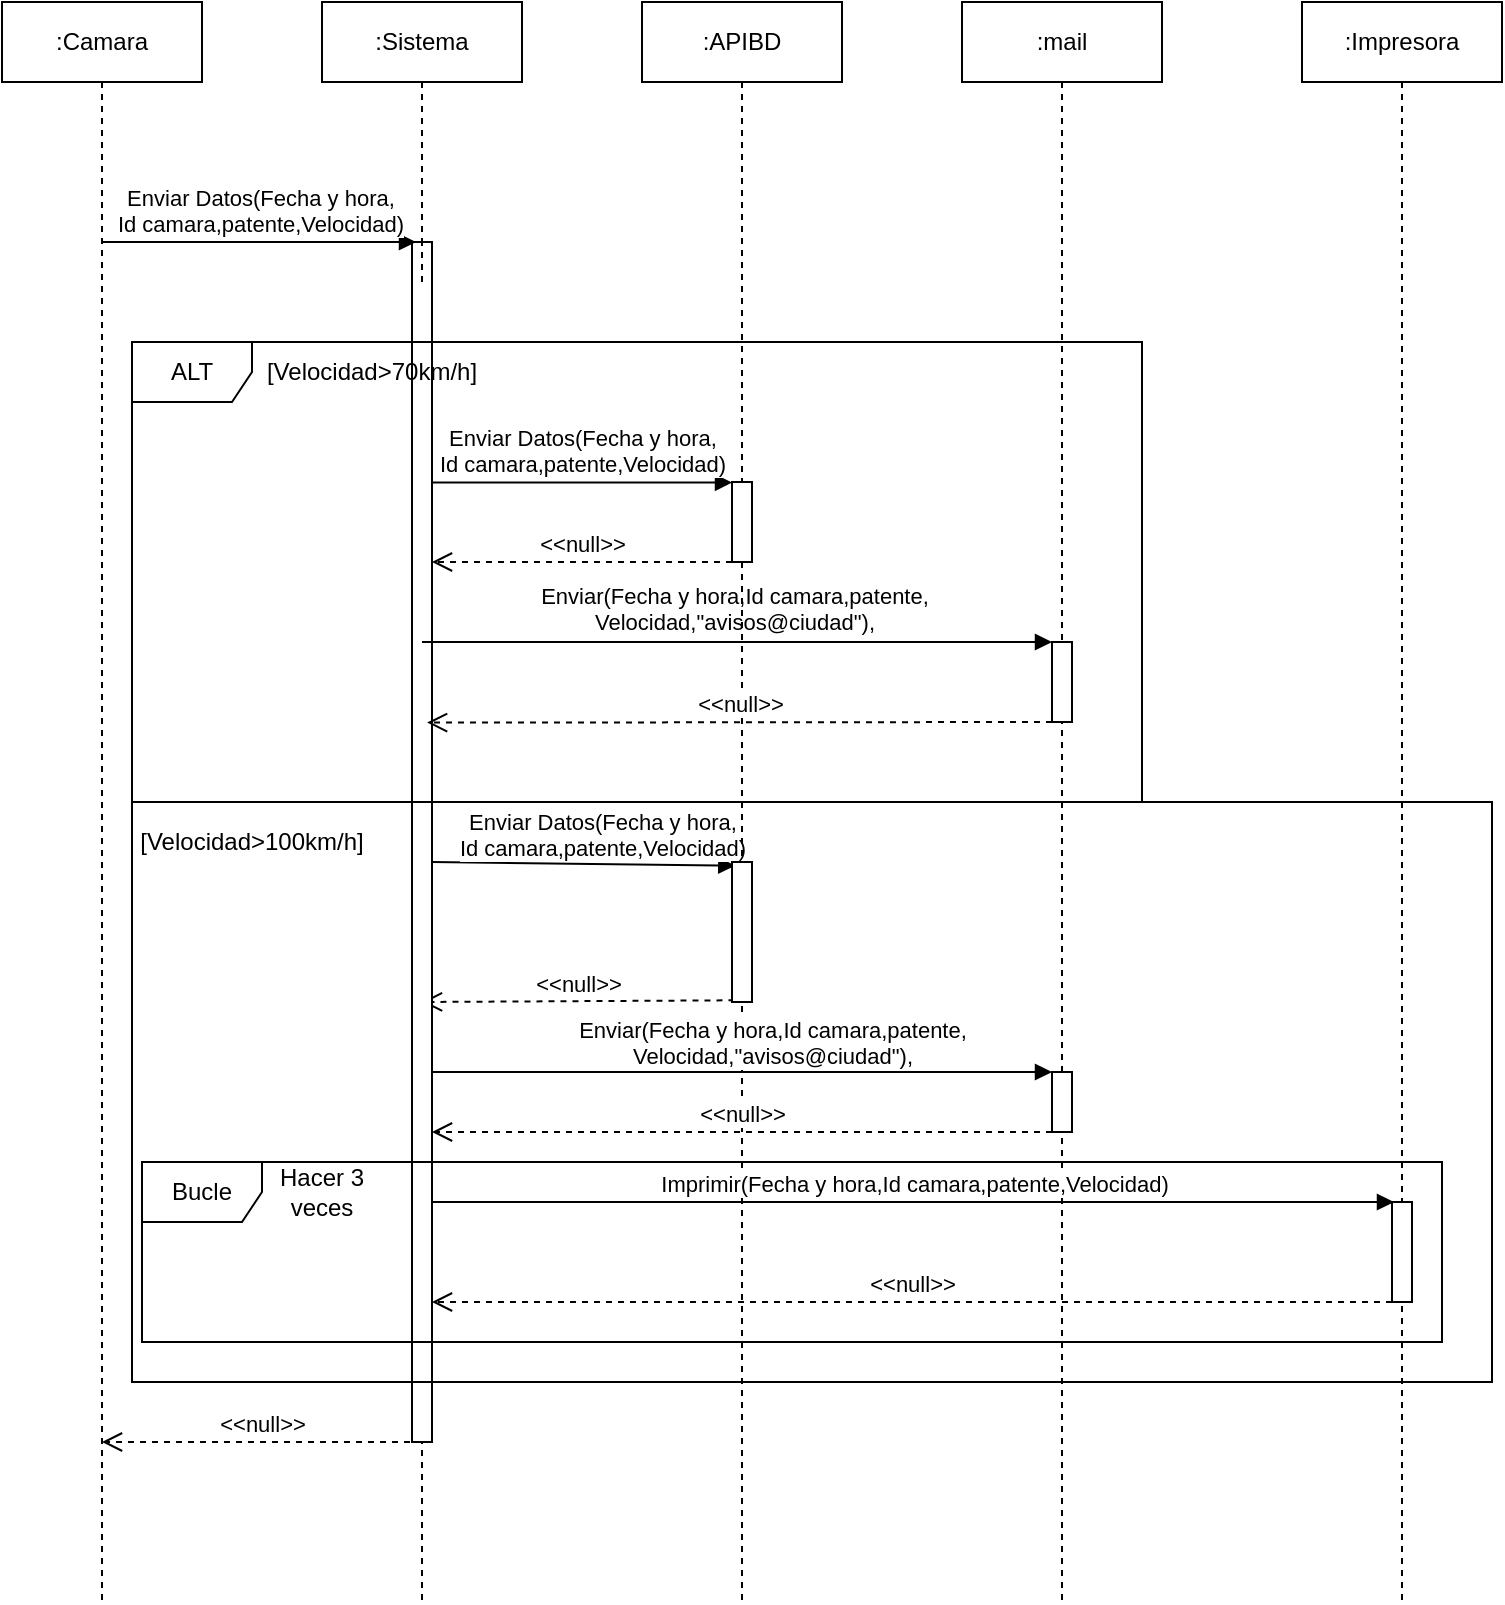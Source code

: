 <mxfile version="20.5.1" type="device"><diagram id="DhxCyIgcvSnGp0ChlUlM" name="Página-1"><mxGraphModel dx="1021" dy="567" grid="1" gridSize="10" guides="1" tooltips="1" connect="1" arrows="1" fold="1" page="1" pageScale="1" pageWidth="827" pageHeight="1169" math="0" shadow="0"><root><mxCell id="0"/><mxCell id="1" parent="0"/><mxCell id="lXhGQuQDfE0vnQB5XV4F-2" value=":Sistema" style="shape=umlLifeline;perimeter=lifelinePerimeter;whiteSpace=wrap;html=1;container=1;collapsible=0;recursiveResize=0;outlineConnect=0;" parent="1" vertex="1"><mxGeometry x="310" y="40" width="100" height="800" as="geometry"/></mxCell><mxCell id="NP3t7J03h0VB5bMMIutp-10" value="Enviar Datos(Fecha y hora,&lt;br&gt;Id camara,patente,Velocidad)" style="html=1;verticalAlign=bottom;endArrow=block;rounded=0;entryX=0.165;entryY=0.026;entryDx=0;entryDy=0;entryPerimeter=0;" edge="1" parent="lXhGQuQDfE0vnQB5XV4F-2" target="Zehf2TCZTE_mLQNqnTvL-61"><mxGeometry x="0.121" y="-1" width="80" relative="1" as="geometry"><mxPoint x="55" y="430" as="sourcePoint"/><mxPoint x="135" y="430" as="targetPoint"/><mxPoint as="offset"/></mxGeometry></mxCell><mxCell id="NP3t7J03h0VB5bMMIutp-11" value="&amp;lt;&amp;lt;null&amp;gt;&amp;gt;" style="html=1;verticalAlign=bottom;endArrow=open;dashed=1;endSize=8;rounded=0;" edge="1" parent="lXhGQuQDfE0vnQB5XV4F-2"><mxGeometry relative="1" as="geometry"><mxPoint x="206.24" y="499.15" as="sourcePoint"/><mxPoint x="50" y="500" as="targetPoint"/></mxGeometry></mxCell><mxCell id="Zehf2TCZTE_mLQNqnTvL-79" value="Hacer 3 veces" style="text;html=1;strokeColor=none;fillColor=none;align=center;verticalAlign=middle;whiteSpace=wrap;rounded=0;" parent="lXhGQuQDfE0vnQB5XV4F-2" vertex="1"><mxGeometry x="-30" y="580" width="60" height="30" as="geometry"/></mxCell><mxCell id="NP3t7J03h0VB5bMMIutp-12" value="&amp;lt;&amp;lt;null&amp;gt;&amp;gt;" style="html=1;verticalAlign=bottom;endArrow=open;dashed=1;endSize=8;rounded=0;" edge="1" parent="lXhGQuQDfE0vnQB5XV4F-2" target="lXhGQuQDfE0vnQB5XV4F-3"><mxGeometry relative="1" as="geometry"><mxPoint x="50" y="720" as="sourcePoint"/><mxPoint x="-30" y="720" as="targetPoint"/></mxGeometry></mxCell><mxCell id="Zehf2TCZTE_mLQNqnTvL-4" value="" style="html=1;points=[];perimeter=orthogonalPerimeter;fillColor=default;" parent="1" vertex="1"><mxGeometry x="355" y="160" width="10" height="600" as="geometry"/></mxCell><mxCell id="Zehf2TCZTE_mLQNqnTvL-45" value="" style="rounded=0;whiteSpace=wrap;html=1;strokeColor=default;fillColor=none;" parent="1" vertex="1"><mxGeometry x="215" y="440" width="680" height="290" as="geometry"/></mxCell><mxCell id="Zehf2TCZTE_mLQNqnTvL-78" value="Bucle" style="shape=umlFrame;whiteSpace=wrap;html=1;strokeColor=default;fillColor=default;" parent="1" vertex="1"><mxGeometry x="220" y="620" width="650" height="90" as="geometry"/></mxCell><mxCell id="Zehf2TCZTE_mLQNqnTvL-38" value="Enviar(Fecha y hora,Id camara,patente,&lt;br&gt;Velocidad,&quot;avisos@ciudad&quot;)," style="html=1;verticalAlign=bottom;endArrow=block;rounded=0;entryX=0;entryY=0;entryDx=0;entryDy=0;entryPerimeter=0;" parent="1" target="Zehf2TCZTE_mLQNqnTvL-39" edge="1"><mxGeometry x="-0.016" y="1" width="80" relative="1" as="geometry"><mxPoint x="360" y="360" as="sourcePoint"/><mxPoint x="440" y="340" as="targetPoint"/><mxPoint x="1" as="offset"/></mxGeometry></mxCell><mxCell id="NP3t7J03h0VB5bMMIutp-8" value="ALT" style="shape=umlFrame;whiteSpace=wrap;html=1;fillColor=default;" vertex="1" parent="1"><mxGeometry x="215" y="210" width="505" height="230" as="geometry"/></mxCell><mxCell id="lXhGQuQDfE0vnQB5XV4F-3" value=":Camara" style="shape=umlLifeline;perimeter=lifelinePerimeter;whiteSpace=wrap;html=1;container=1;collapsible=0;recursiveResize=0;outlineConnect=0;" parent="1" vertex="1"><mxGeometry x="150" y="40" width="100" height="800" as="geometry"/></mxCell><mxCell id="lXhGQuQDfE0vnQB5XV4F-4" value=":APIBD" style="shape=umlLifeline;perimeter=lifelinePerimeter;whiteSpace=wrap;html=1;container=1;collapsible=0;recursiveResize=0;outlineConnect=0;" parent="1" vertex="1"><mxGeometry x="470" y="40" width="100" height="800" as="geometry"/></mxCell><mxCell id="Zehf2TCZTE_mLQNqnTvL-61" value="" style="html=1;points=[];perimeter=orthogonalPerimeter;strokeColor=default;fillColor=default;" parent="lXhGQuQDfE0vnQB5XV4F-4" vertex="1"><mxGeometry x="45" y="430" width="10" height="70" as="geometry"/></mxCell><mxCell id="Zehf2TCZTE_mLQNqnTvL-12" value="" style="html=1;verticalAlign=bottom;endArrow=none;dashed=1;endSize=8;rounded=0;" parent="1" target="Zehf2TCZTE_mLQNqnTvL-4" edge="1"><mxGeometry relative="1" as="geometry"><mxPoint x="360" y="180" as="sourcePoint"/><mxPoint x="210" y="180" as="targetPoint"/></mxGeometry></mxCell><mxCell id="Zehf2TCZTE_mLQNqnTvL-22" value="[Velocidad&amp;gt;70km/h]" style="text;html=1;strokeColor=none;fillColor=none;align=center;verticalAlign=middle;whiteSpace=wrap;rounded=0;" parent="1" vertex="1"><mxGeometry x="305" y="210" width="60" height="30" as="geometry"/></mxCell><mxCell id="Zehf2TCZTE_mLQNqnTvL-23" value=":mail" style="shape=umlLifeline;perimeter=lifelinePerimeter;whiteSpace=wrap;html=1;container=1;collapsible=0;recursiveResize=0;outlineConnect=0;" parent="1" vertex="1"><mxGeometry x="630" y="40" width="100" height="800" as="geometry"/></mxCell><mxCell id="Zehf2TCZTE_mLQNqnTvL-39" value="" style="html=1;points=[];perimeter=orthogonalPerimeter;" parent="Zehf2TCZTE_mLQNqnTvL-23" vertex="1"><mxGeometry x="45" y="320" width="10" height="40" as="geometry"/></mxCell><mxCell id="Zehf2TCZTE_mLQNqnTvL-63" value="" style="html=1;points=[];perimeter=orthogonalPerimeter;strokeColor=default;fillColor=default;" parent="Zehf2TCZTE_mLQNqnTvL-23" vertex="1"><mxGeometry x="45" y="535" width="10" height="30" as="geometry"/></mxCell><mxCell id="Zehf2TCZTE_mLQNqnTvL-25" value="Enviar Datos(Fecha y hora,&lt;br&gt;Id camara,patente,Velocidad)" style="html=1;verticalAlign=bottom;endArrow=block;rounded=0;entryX=0;entryY=0.007;entryDx=0;entryDy=0;entryPerimeter=0;" parent="1" target="Zehf2TCZTE_mLQNqnTvL-32" edge="1"><mxGeometry width="80" relative="1" as="geometry"><mxPoint x="365" y="280.28" as="sourcePoint"/><mxPoint x="445" y="380" as="targetPoint"/></mxGeometry></mxCell><mxCell id="Zehf2TCZTE_mLQNqnTvL-32" value="" style="html=1;points=[];perimeter=orthogonalPerimeter;" parent="1" vertex="1"><mxGeometry x="515" y="280" width="10" height="40" as="geometry"/></mxCell><mxCell id="Zehf2TCZTE_mLQNqnTvL-46" value="[Velocidad&amp;gt;100km/h]" style="text;html=1;strokeColor=none;fillColor=none;align=center;verticalAlign=middle;whiteSpace=wrap;rounded=0;" parent="1" vertex="1"><mxGeometry x="245" y="445" width="60" height="30" as="geometry"/></mxCell><mxCell id="Zehf2TCZTE_mLQNqnTvL-48" value="&amp;lt;&amp;lt;null&amp;gt;&amp;gt;" style="html=1;verticalAlign=bottom;endArrow=open;dashed=1;endSize=8;rounded=0;" parent="1" edge="1"><mxGeometry relative="1" as="geometry"><mxPoint x="515" y="320" as="sourcePoint"/><mxPoint x="365" y="320" as="targetPoint"/></mxGeometry></mxCell><mxCell id="Zehf2TCZTE_mLQNqnTvL-58" value=":Impresora" style="shape=umlLifeline;perimeter=lifelinePerimeter;whiteSpace=wrap;html=1;container=1;collapsible=0;recursiveResize=0;outlineConnect=0;" parent="1" vertex="1"><mxGeometry x="800" y="40" width="100" height="800" as="geometry"/></mxCell><mxCell id="Zehf2TCZTE_mLQNqnTvL-73" value="" style="html=1;points=[];perimeter=orthogonalPerimeter;strokeColor=default;fillColor=default;" parent="Zehf2TCZTE_mLQNqnTvL-58" vertex="1"><mxGeometry x="45" y="600" width="10" height="50" as="geometry"/></mxCell><mxCell id="Zehf2TCZTE_mLQNqnTvL-84" value="&amp;lt;&amp;lt;null&amp;gt;&amp;gt;" style="html=1;verticalAlign=bottom;endArrow=open;dashed=1;endSize=8;rounded=0;" parent="Zehf2TCZTE_mLQNqnTvL-58" edge="1"><mxGeometry relative="1" as="geometry"><mxPoint x="45" y="650" as="sourcePoint"/><mxPoint x="-435" y="650" as="targetPoint"/></mxGeometry></mxCell><mxCell id="Zehf2TCZTE_mLQNqnTvL-62" value="Enviar(Fecha y hora,Id camara,patente,&lt;br&gt;Velocidad,&quot;avisos@ciudad&quot;)," style="html=1;verticalAlign=bottom;endArrow=block;rounded=0;entryX=0;entryY=0;entryDx=0;entryDy=0;entryPerimeter=0;" parent="1" target="Zehf2TCZTE_mLQNqnTvL-63" edge="1"><mxGeometry x="0.097" y="-1" width="80" relative="1" as="geometry"><mxPoint x="365" y="575" as="sourcePoint"/><mxPoint x="670" y="790" as="targetPoint"/><mxPoint as="offset"/></mxGeometry></mxCell><mxCell id="Zehf2TCZTE_mLQNqnTvL-64" value="&amp;lt;&amp;lt;null&amp;gt;&amp;gt;" style="html=1;verticalAlign=bottom;endArrow=open;dashed=1;endSize=8;rounded=0;exitX=0;exitY=1;exitDx=0;exitDy=0;exitPerimeter=0;" parent="1" edge="1" source="Zehf2TCZTE_mLQNqnTvL-63"><mxGeometry relative="1" as="geometry"><mxPoint x="675" y="820" as="sourcePoint"/><mxPoint x="365" y="605" as="targetPoint"/></mxGeometry></mxCell><mxCell id="Zehf2TCZTE_mLQNqnTvL-83" value="Imprimir(Fecha y hora,Id camara,patente,Velocidad)" style="html=1;verticalAlign=bottom;endArrow=block;rounded=0;entryX=0.1;entryY=0;entryDx=0;entryDy=0;entryPerimeter=0;" parent="1" target="Zehf2TCZTE_mLQNqnTvL-73" edge="1"><mxGeometry width="80" relative="1" as="geometry"><mxPoint x="365" y="640" as="sourcePoint"/><mxPoint x="840" y="900" as="targetPoint"/></mxGeometry></mxCell><mxCell id="Zehf2TCZTE_mLQNqnTvL-3" value="Enviar Datos(Fecha y hora,&lt;br&gt;Id camara,patente,Velocidad)" style="html=1;verticalAlign=bottom;endArrow=block;rounded=0;entryX=0.2;entryY=0;entryDx=0;entryDy=0;entryPerimeter=0;" parent="1" target="Zehf2TCZTE_mLQNqnTvL-4" edge="1" source="lXhGQuQDfE0vnQB5XV4F-3"><mxGeometry width="80" relative="1" as="geometry"><mxPoint x="207.5" y="160" as="sourcePoint"/><mxPoint x="360" y="160" as="targetPoint"/><Array as="points"/></mxGeometry></mxCell><mxCell id="Zehf2TCZTE_mLQNqnTvL-40" value="&amp;lt;&amp;lt;null&amp;gt;&amp;gt;" style="html=1;verticalAlign=bottom;endArrow=open;dashed=1;endSize=8;rounded=0;entryX=0.753;entryY=1.01;entryDx=0;entryDy=0;entryPerimeter=0;" parent="1" edge="1"><mxGeometry relative="1" as="geometry"><mxPoint x="675" y="400" as="sourcePoint"/><mxPoint x="362.53" y="400.3" as="targetPoint"/></mxGeometry></mxCell></root></mxGraphModel></diagram></mxfile>